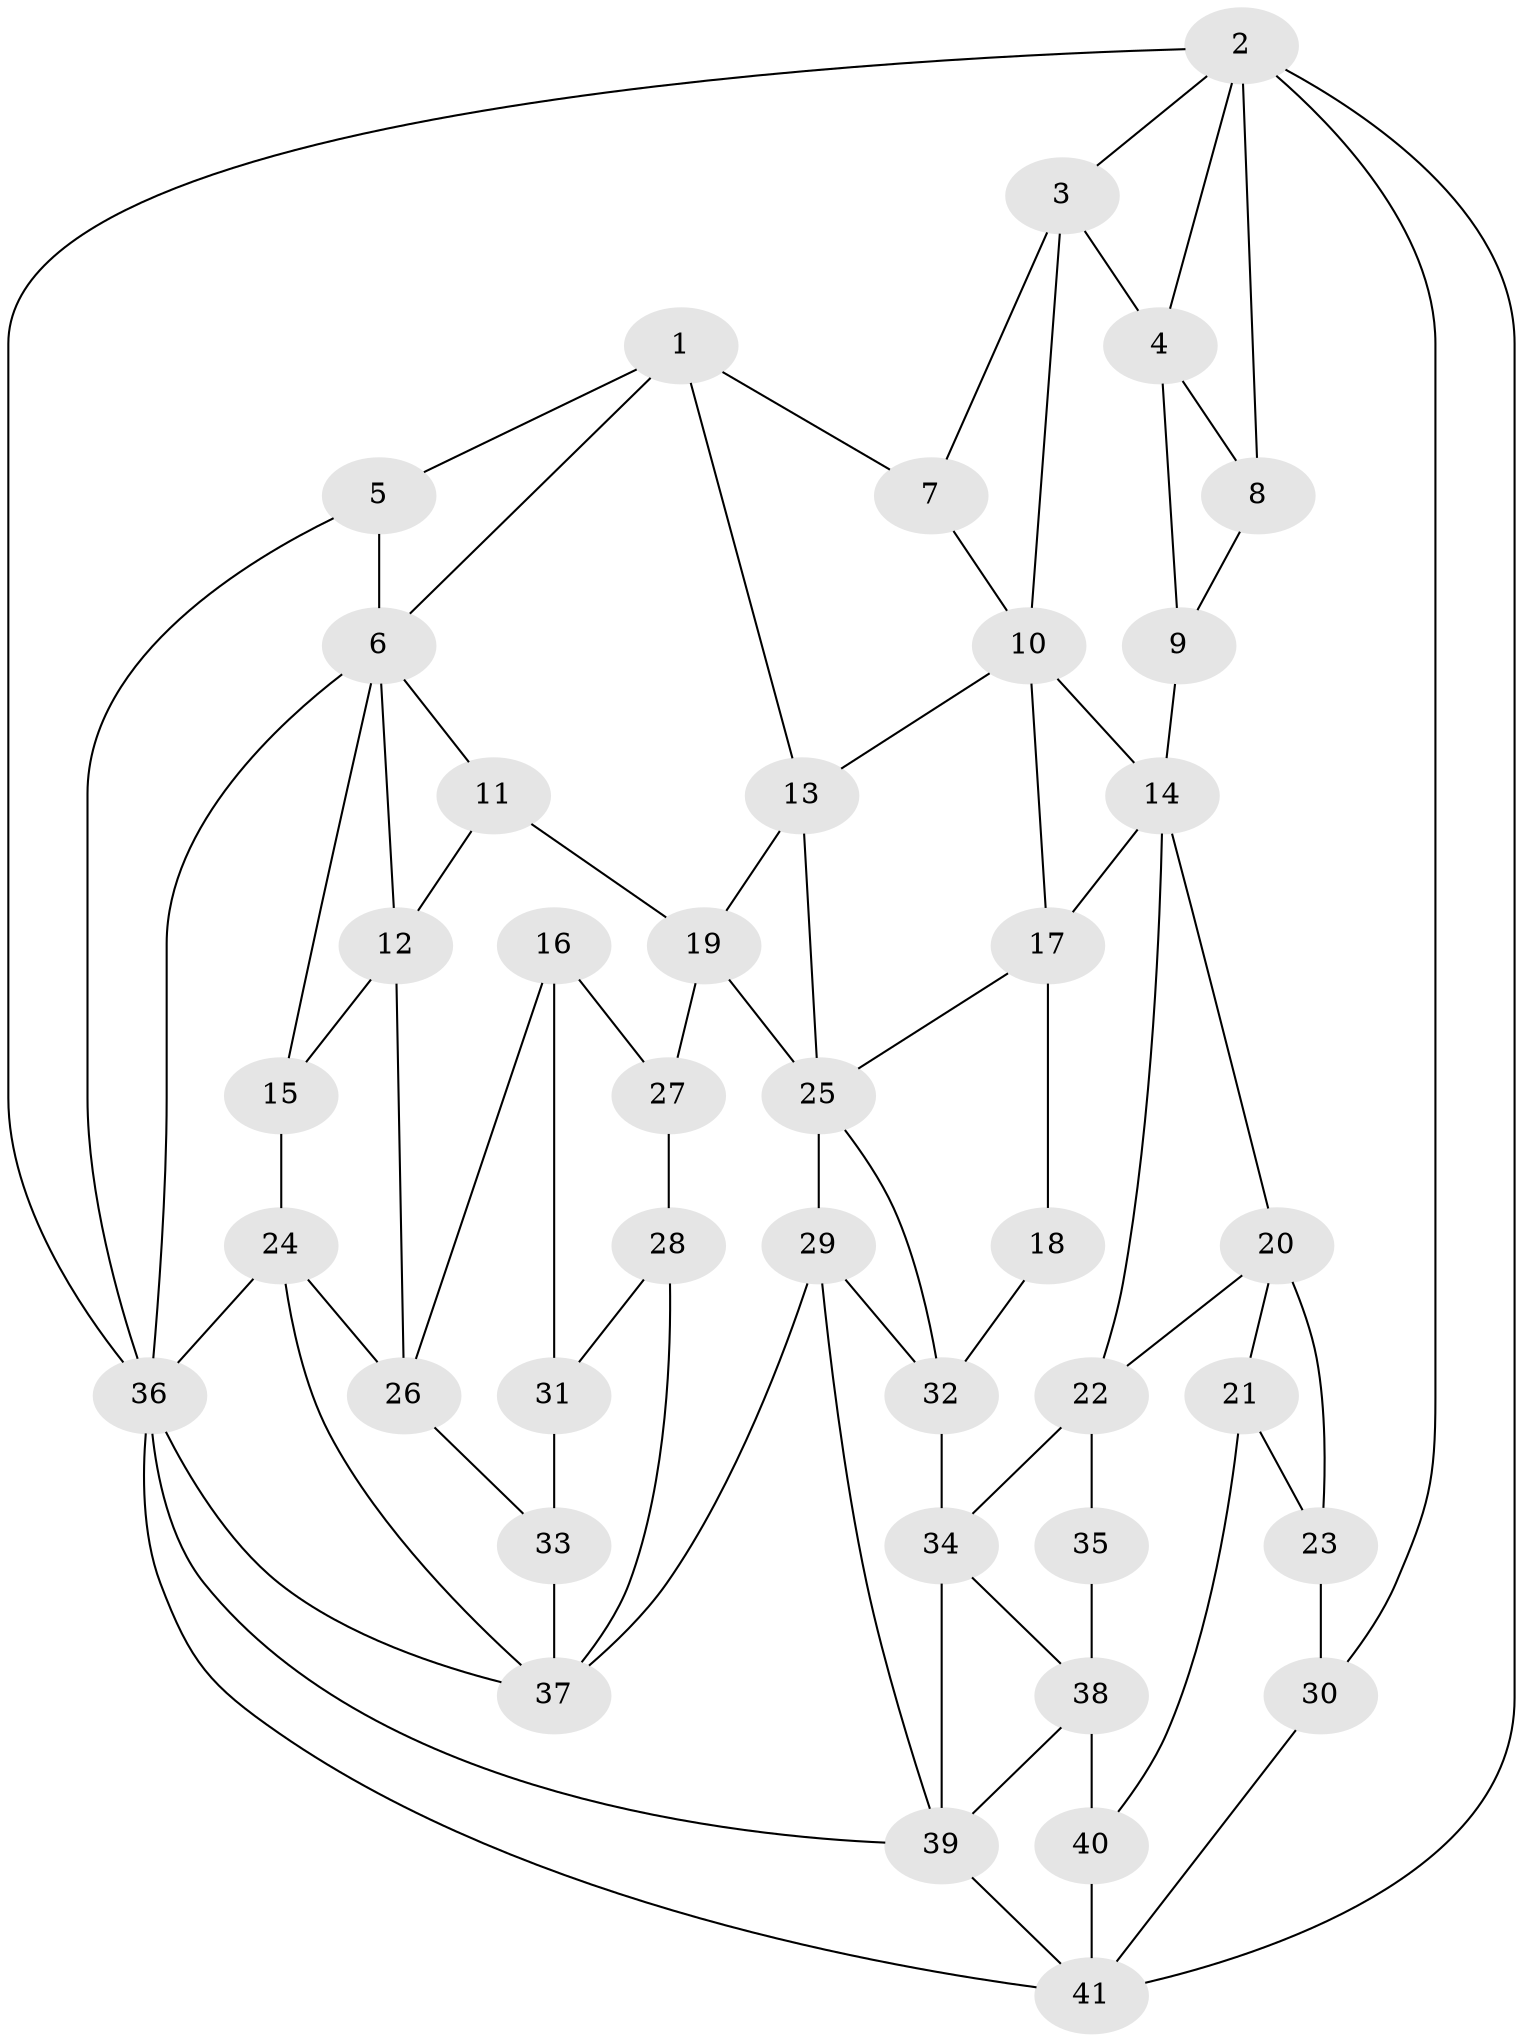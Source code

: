 // original degree distribution, {3: 0.015384615384615385, 5: 0.5230769230769231, 6: 0.2230769230769231, 4: 0.23846153846153847}
// Generated by graph-tools (version 1.1) at 2025/38/03/04/25 23:38:34]
// undirected, 41 vertices, 79 edges
graph export_dot {
  node [color=gray90,style=filled];
  1;
  2;
  3;
  4;
  5;
  6;
  7;
  8;
  9;
  10;
  11;
  12;
  13;
  14;
  15;
  16;
  17;
  18;
  19;
  20;
  21;
  22;
  23;
  24;
  25;
  26;
  27;
  28;
  29;
  30;
  31;
  32;
  33;
  34;
  35;
  36;
  37;
  38;
  39;
  40;
  41;
  1 -- 5 [weight=1.0];
  1 -- 6 [weight=1.0];
  1 -- 7 [weight=1.0];
  1 -- 13 [weight=1.0];
  2 -- 3 [weight=1.0];
  2 -- 4 [weight=1.0];
  2 -- 8 [weight=1.0];
  2 -- 30 [weight=1.0];
  2 -- 36 [weight=1.0];
  2 -- 41 [weight=1.0];
  3 -- 4 [weight=2.0];
  3 -- 7 [weight=2.0];
  3 -- 10 [weight=1.0];
  4 -- 8 [weight=2.0];
  4 -- 9 [weight=1.0];
  5 -- 6 [weight=1.0];
  5 -- 36 [weight=1.0];
  6 -- 11 [weight=1.0];
  6 -- 12 [weight=1.0];
  6 -- 15 [weight=1.0];
  6 -- 36 [weight=1.0];
  7 -- 10 [weight=1.0];
  8 -- 9 [weight=1.0];
  9 -- 14 [weight=1.0];
  10 -- 13 [weight=1.0];
  10 -- 14 [weight=1.0];
  10 -- 17 [weight=1.0];
  11 -- 12 [weight=1.0];
  11 -- 19 [weight=1.0];
  12 -- 15 [weight=2.0];
  12 -- 26 [weight=1.0];
  13 -- 19 [weight=1.0];
  13 -- 25 [weight=1.0];
  14 -- 17 [weight=1.0];
  14 -- 20 [weight=1.0];
  14 -- 22 [weight=1.0];
  15 -- 24 [weight=1.0];
  16 -- 26 [weight=1.0];
  16 -- 27 [weight=1.0];
  16 -- 31 [weight=1.0];
  17 -- 18 [weight=1.0];
  17 -- 25 [weight=1.0];
  18 -- 32 [weight=2.0];
  19 -- 25 [weight=2.0];
  19 -- 27 [weight=2.0];
  20 -- 21 [weight=1.0];
  20 -- 22 [weight=2.0];
  20 -- 23 [weight=1.0];
  21 -- 23 [weight=1.0];
  21 -- 40 [weight=1.0];
  22 -- 34 [weight=1.0];
  22 -- 35 [weight=1.0];
  23 -- 30 [weight=2.0];
  24 -- 26 [weight=1.0];
  24 -- 36 [weight=1.0];
  24 -- 37 [weight=1.0];
  25 -- 29 [weight=1.0];
  25 -- 32 [weight=1.0];
  26 -- 33 [weight=1.0];
  27 -- 28 [weight=1.0];
  28 -- 31 [weight=1.0];
  28 -- 37 [weight=1.0];
  29 -- 32 [weight=1.0];
  29 -- 37 [weight=1.0];
  29 -- 39 [weight=1.0];
  30 -- 41 [weight=1.0];
  31 -- 33 [weight=2.0];
  32 -- 34 [weight=2.0];
  33 -- 37 [weight=2.0];
  34 -- 38 [weight=1.0];
  34 -- 39 [weight=1.0];
  35 -- 38 [weight=3.0];
  36 -- 37 [weight=1.0];
  36 -- 39 [weight=1.0];
  36 -- 41 [weight=1.0];
  38 -- 39 [weight=1.0];
  38 -- 40 [weight=1.0];
  39 -- 41 [weight=2.0];
  40 -- 41 [weight=2.0];
}
